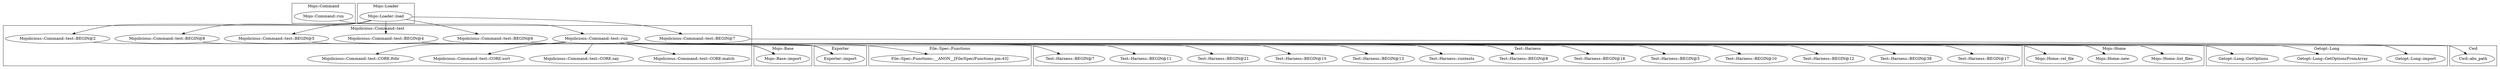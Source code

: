 digraph {
graph [overlap=false]
subgraph cluster_Mojo_Command {
	label="Mojo::Command";
	"Mojo::Command::run";
}
subgraph cluster_File_Spec_Functions {
	label="File::Spec::Functions";
	"File::Spec::Functions::__ANON__[File/Spec/Functions.pm:43]";
}
subgraph cluster_Test_Harness {
	label="Test::Harness";
	"Test::Harness::BEGIN@12";
	"Test::Harness::BEGIN@10";
	"Test::Harness::BEGIN@5";
	"Test::Harness::BEGIN@18";
	"Test::Harness::BEGIN@8";
	"Test::Harness::runtests";
	"Test::Harness::BEGIN@13";
	"Test::Harness::BEGIN@15";
	"Test::Harness::BEGIN@21";
	"Test::Harness::BEGIN@11";
	"Test::Harness::BEGIN@7";
	"Test::Harness::BEGIN@17";
	"Test::Harness::BEGIN@38";
}
subgraph cluster_Exporter {
	label="Exporter";
	"Exporter::import";
}
subgraph cluster_Mojo_Home {
	label="Mojo::Home";
	"Mojo::Home::list_files";
	"Mojo::Home::new";
	"Mojo::Home::rel_file";
}
subgraph cluster_Mojolicious_Command_test {
	label="Mojolicious::Command::test";
	"Mojolicious::Command::test::BEGIN@8";
	"Mojolicious::Command::test::CORE:say";
	"Mojolicious::Command::test::BEGIN@4";
	"Mojolicious::Command::test::CORE:match";
	"Mojolicious::Command::test::run";
	"Mojolicious::Command::test::CORE:ftdir";
	"Mojolicious::Command::test::BEGIN@5";
	"Mojolicious::Command::test::CORE:sort";
	"Mojolicious::Command::test::BEGIN@2";
	"Mojolicious::Command::test::BEGIN@6";
	"Mojolicious::Command::test::BEGIN@7";
}
subgraph cluster_Getopt_Long {
	label="Getopt::Long";
	"Getopt::Long::import";
	"Getopt::Long::GetOptionsFromArray";
	"Getopt::Long::GetOptions";
}
subgraph cluster_Mojo_Base {
	label="Mojo::Base";
	"Mojo::Base::import";
}
subgraph cluster_Mojo_Loader {
	label="Mojo::Loader";
	"Mojo::Loader::load";
}
subgraph cluster_Cwd {
	label="Cwd";
	"Cwd::abs_path";
}
"Mojo::Loader::load" -> "Mojolicious::Command::test::BEGIN@8";
"Mojolicious::Command::test::BEGIN@6" -> "Exporter::import";
"Mojolicious::Command::test::BEGIN@4" -> "Exporter::import";
"Mojolicious::Command::test::BEGIN@5" -> "Exporter::import";
"Mojo::Loader::load" -> "Mojolicious::Command::test::BEGIN@6";
"Mojolicious::Command::test::run" -> "Test::Harness::BEGIN@21";
"Mojolicious::Command::test::run" -> "Mojolicious::Command::test::CORE:match";
"Mojo::Command::run" -> "Mojolicious::Command::test::run";
"Mojolicious::Command::test::run" -> "Mojo::Home::rel_file";
"Mojolicious::Command::test::run" -> "Test::Harness::BEGIN@5";
"Mojo::Loader::load" -> "Mojolicious::Command::test::BEGIN@4";
"Mojolicious::Command::test::run" -> "Mojolicious::Command::test::CORE:sort";
"Mojolicious::Command::test::run" -> "Cwd::abs_path";
"Mojolicious::Command::test::run" -> "Test::Harness::BEGIN@17";
"Mojolicious::Command::test::run" -> "Mojolicious::Command::test::CORE:say";
"Mojolicious::Command::test::run" -> "Test::Harness::BEGIN@8";
"Mojolicious::Command::test::run" -> "File::Spec::Functions::__ANON__[File/Spec/Functions.pm:43]";
"Mojo::Loader::load" -> "Mojolicious::Command::test::BEGIN@2";
"Mojolicious::Command::test::run" -> "Test::Harness::BEGIN@11";
"Mojolicious::Command::test::run" -> "Test::Harness::BEGIN@13";
"Mojolicious::Command::test::run" -> "Test::Harness::BEGIN@7";
"Mojolicious::Command::test::BEGIN@7" -> "Getopt::Long::import";
"Mojolicious::Command::test::BEGIN@8" -> "Mojo::Base::import";
"Mojolicious::Command::test::BEGIN@2" -> "Mojo::Base::import";
"Mojo::Loader::load" -> "Mojolicious::Command::test::BEGIN@7";
"Mojolicious::Command::test::run" -> "Getopt::Long::GetOptions";
"Mojolicious::Command::test::run" -> "Test::Harness::runtests";
"Mojo::Loader::load" -> "Mojolicious::Command::test::BEGIN@5";
"Mojolicious::Command::test::run" -> "Test::Harness::BEGIN@15";
"Mojolicious::Command::test::run" -> "Mojo::Home::new";
"Mojolicious::Command::test::run" -> "Test::Harness::BEGIN@18";
"Mojolicious::Command::test::run" -> "Mojo::Home::list_files";
"Mojolicious::Command::test::run" -> "Mojolicious::Command::test::CORE:ftdir";
"Mojolicious::Command::test::run" -> "Test::Harness::BEGIN@10";
"Mojolicious::Command::test::run" -> "Test::Harness::BEGIN@12";
"Mojolicious::Command::test::run" -> "Getopt::Long::GetOptionsFromArray";
"Mojolicious::Command::test::run" -> "Test::Harness::BEGIN@38";
}
